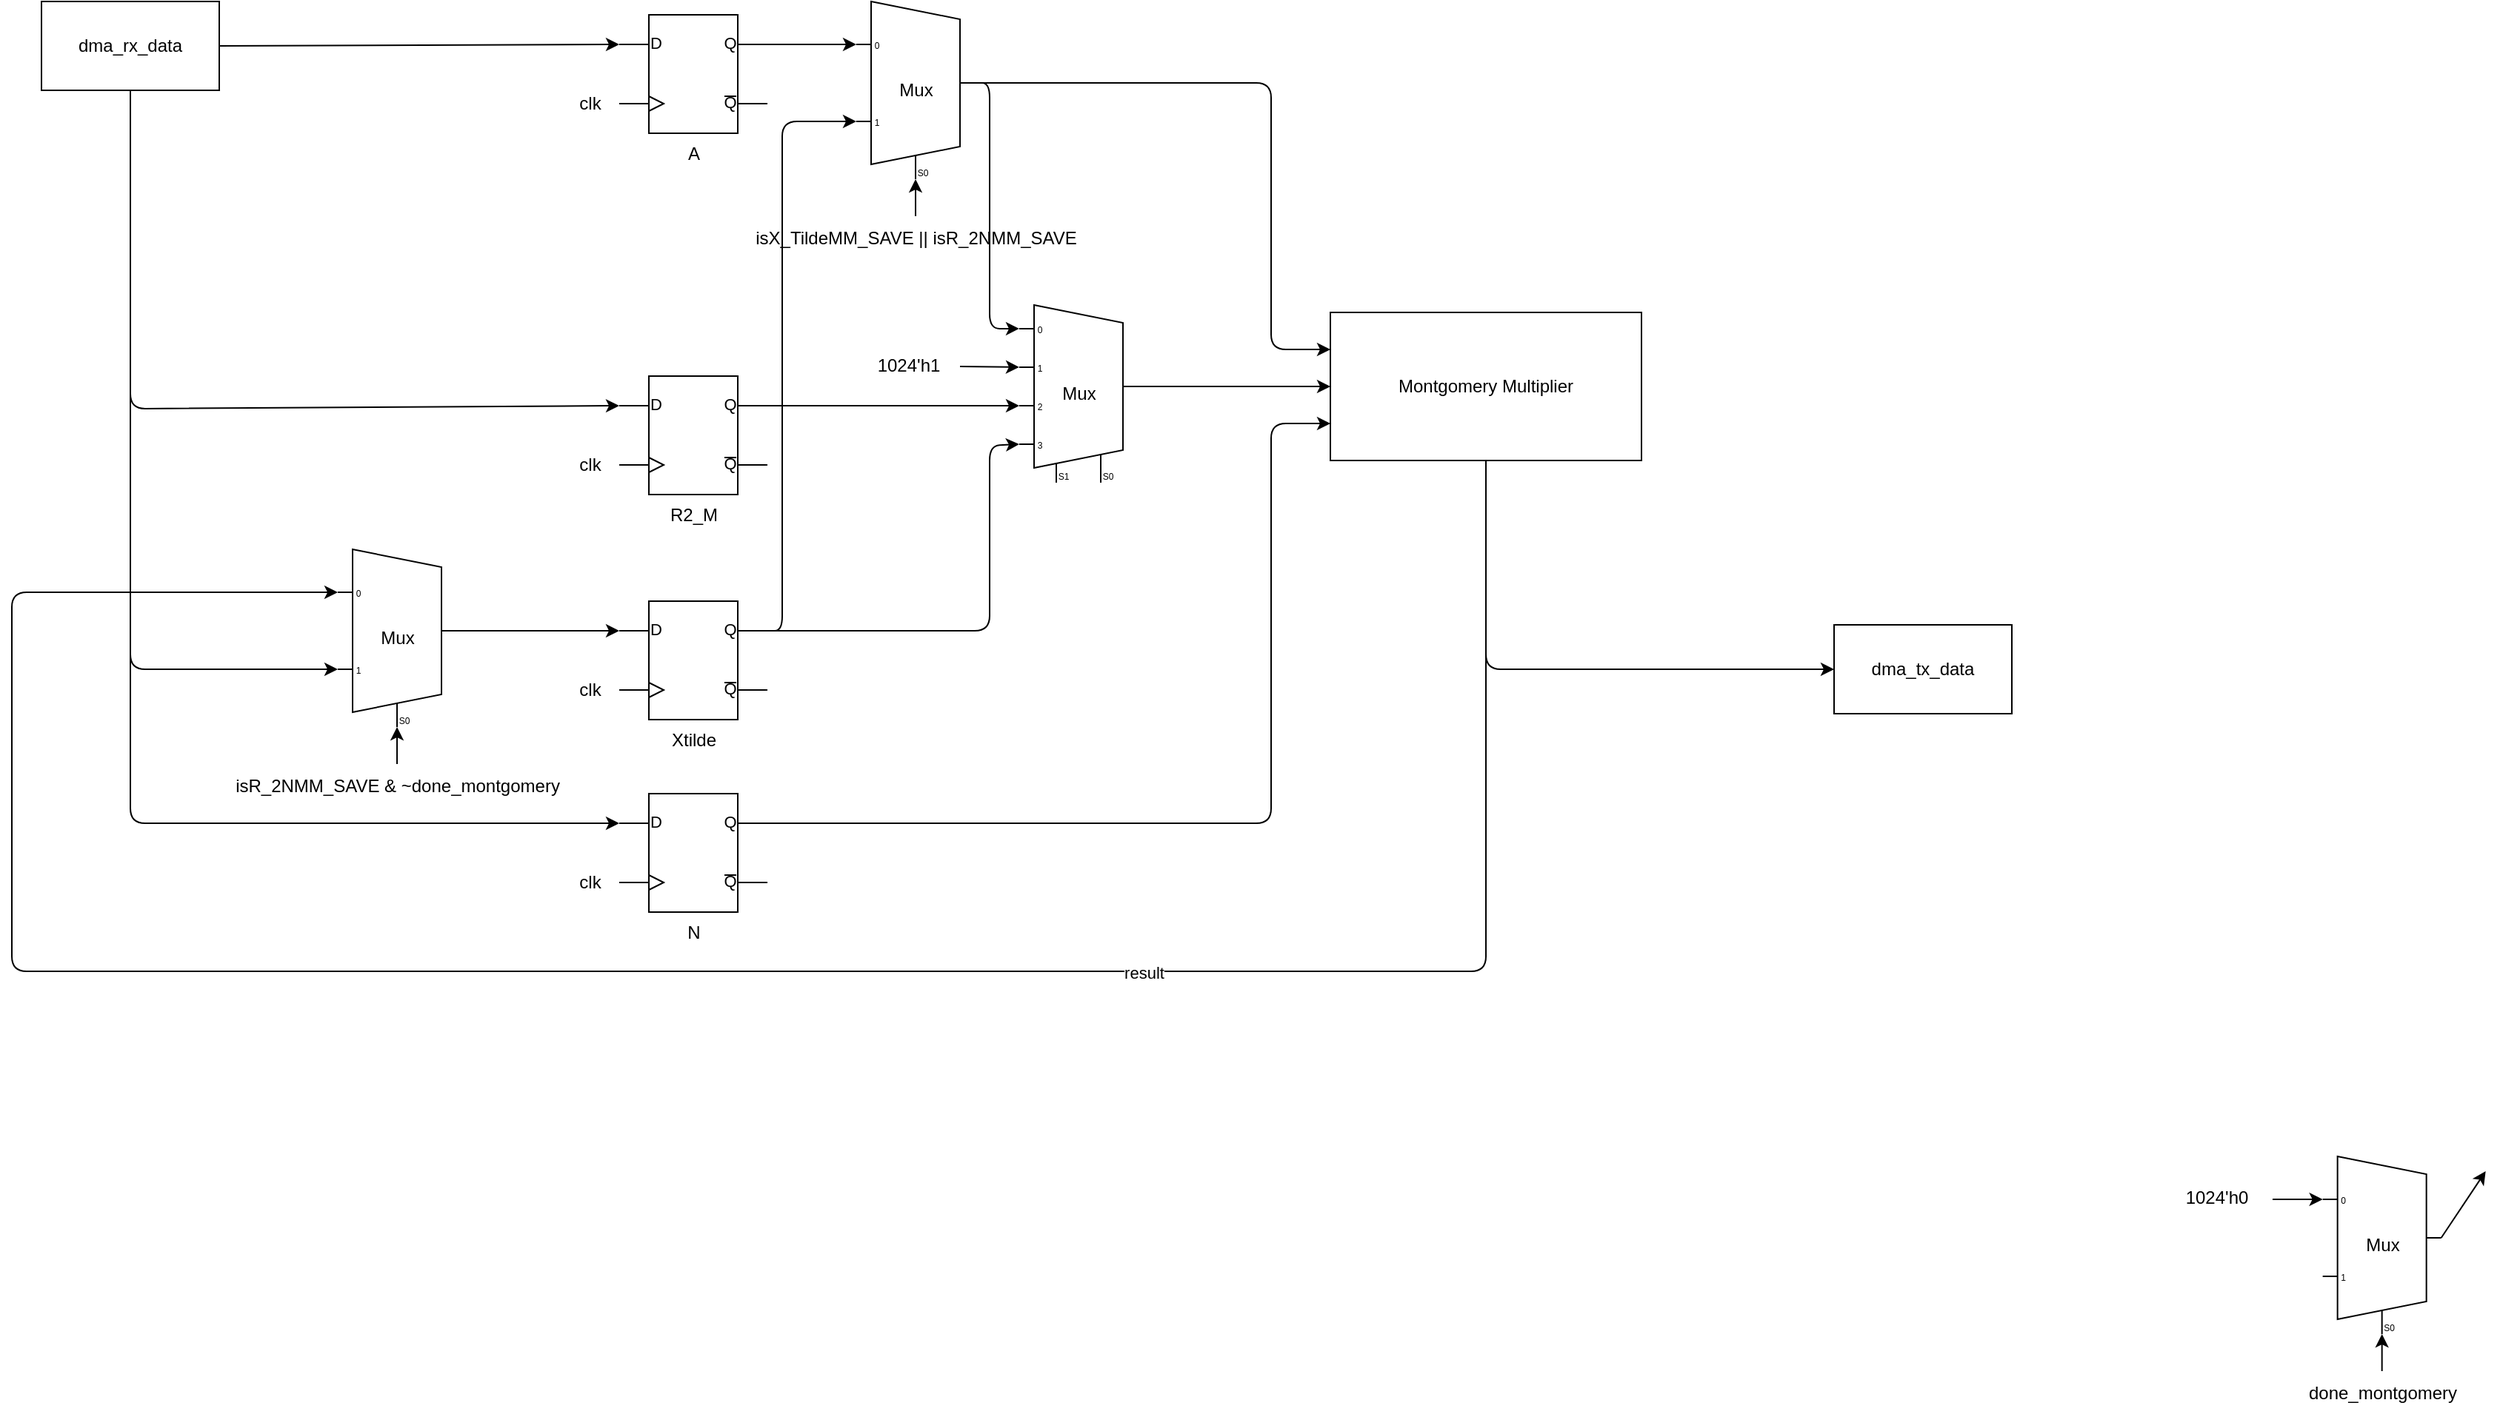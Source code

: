 <mxfile>
    <diagram id="f8PEtp2ch-t4LAg1M998" name="Page-1">
        <mxGraphModel dx="2520" dy="719" grid="1" gridSize="10" guides="1" tooltips="1" connect="1" arrows="1" fold="1" page="1" pageScale="1" pageWidth="850" pageHeight="1100" math="0" shadow="0">
            <root>
                <mxCell id="0"/>
                <mxCell id="1" parent="0"/>
                <mxCell id="36" style="edgeStyle=none;html=1;exitX=1;exitY=0.25;exitDx=0;exitDy=0;exitPerimeter=0;entryX=0;entryY=0.217;entryDx=0;entryDy=3;entryPerimeter=0;" parent="1" source="3" target="34" edge="1">
                    <mxGeometry relative="1" as="geometry"/>
                </mxCell>
                <mxCell id="3" value="A" style="verticalLabelPosition=bottom;shadow=0;dashed=0;align=center;html=1;verticalAlign=top;shape=mxgraph.electrical.logic_gates.d_type_flip-flop;" parent="1" vertex="1">
                    <mxGeometry x="-410" y="19" width="100" height="80" as="geometry"/>
                </mxCell>
                <mxCell id="4" value="clk" style="text;html=1;align=center;verticalAlign=middle;resizable=0;points=[];autosize=1;strokeColor=none;fillColor=none;" parent="1" vertex="1">
                    <mxGeometry x="-450" y="64" width="40" height="30" as="geometry"/>
                </mxCell>
                <mxCell id="35" style="edgeStyle=none;html=1;exitX=1;exitY=0.25;exitDx=0;exitDy=0;exitPerimeter=0;entryX=0;entryY=0.65;entryDx=0;entryDy=3;entryPerimeter=0;" parent="1" source="5" target="34" edge="1">
                    <mxGeometry relative="1" as="geometry">
                        <Array as="points">
                            <mxPoint x="-300" y="435"/>
                            <mxPoint x="-300" y="91"/>
                        </Array>
                    </mxGeometry>
                </mxCell>
                <mxCell id="45" style="edgeStyle=none;html=1;exitX=1;exitY=0.25;exitDx=0;exitDy=0;exitPerimeter=0;entryX=0;entryY=0.758;entryDx=0;entryDy=3;entryPerimeter=0;" parent="1" source="5" target="40" edge="1">
                    <mxGeometry relative="1" as="geometry">
                        <Array as="points">
                            <mxPoint x="-160" y="435"/>
                            <mxPoint x="-160" y="310"/>
                        </Array>
                    </mxGeometry>
                </mxCell>
                <mxCell id="5" value="Xtilde" style="verticalLabelPosition=bottom;shadow=0;dashed=0;align=center;html=1;verticalAlign=top;shape=mxgraph.electrical.logic_gates.d_type_flip-flop;" parent="1" vertex="1">
                    <mxGeometry x="-410" y="415" width="100" height="80" as="geometry"/>
                </mxCell>
                <mxCell id="6" value="clk" style="text;html=1;align=center;verticalAlign=middle;resizable=0;points=[];autosize=1;strokeColor=none;fillColor=none;" parent="1" vertex="1">
                    <mxGeometry x="-450" y="460" width="40" height="30" as="geometry"/>
                </mxCell>
                <mxCell id="44" style="edgeStyle=none;html=1;exitX=1;exitY=0.25;exitDx=0;exitDy=0;exitPerimeter=0;entryX=0;entryY=0.542;entryDx=0;entryDy=3;entryPerimeter=0;" parent="1" source="11" target="40" edge="1">
                    <mxGeometry relative="1" as="geometry"/>
                </mxCell>
                <mxCell id="11" value="R2_M" style="verticalLabelPosition=bottom;shadow=0;dashed=0;align=center;html=1;verticalAlign=top;shape=mxgraph.electrical.logic_gates.d_type_flip-flop;" parent="1" vertex="1">
                    <mxGeometry x="-410" y="263" width="100" height="80" as="geometry"/>
                </mxCell>
                <mxCell id="12" value="clk" style="text;html=1;align=center;verticalAlign=middle;resizable=0;points=[];autosize=1;strokeColor=none;fillColor=none;" parent="1" vertex="1">
                    <mxGeometry x="-450" y="308" width="40" height="30" as="geometry"/>
                </mxCell>
                <mxCell id="23" style="edgeStyle=none;html=1;exitX=1;exitY=0.25;exitDx=0;exitDy=0;exitPerimeter=0;entryX=0;entryY=0.75;entryDx=0;entryDy=0;" parent="1" source="13" target="15" edge="1">
                    <mxGeometry relative="1" as="geometry">
                        <Array as="points">
                            <mxPoint x="30" y="565"/>
                            <mxPoint x="30" y="295"/>
                        </Array>
                    </mxGeometry>
                </mxCell>
                <mxCell id="13" value="N" style="verticalLabelPosition=bottom;shadow=0;dashed=0;align=center;html=1;verticalAlign=top;shape=mxgraph.electrical.logic_gates.d_type_flip-flop;" parent="1" vertex="1">
                    <mxGeometry x="-410" y="545" width="100" height="80" as="geometry"/>
                </mxCell>
                <mxCell id="14" value="clk" style="text;html=1;align=center;verticalAlign=middle;resizable=0;points=[];autosize=1;strokeColor=none;fillColor=none;" parent="1" vertex="1">
                    <mxGeometry x="-450" y="590" width="40" height="30" as="geometry"/>
                </mxCell>
                <mxCell id="25" style="edgeStyle=none;html=1;entryX=0;entryY=0.217;entryDx=0;entryDy=3;entryPerimeter=0;" parent="1" source="15" target="27" edge="1">
                    <mxGeometry relative="1" as="geometry">
                        <mxPoint x="150" y="275" as="targetPoint"/>
                        <Array as="points">
                            <mxPoint x="175" y="665"/>
                            <mxPoint x="-820" y="665"/>
                            <mxPoint x="-820" y="409"/>
                        </Array>
                    </mxGeometry>
                </mxCell>
                <mxCell id="26" value="result" style="edgeLabel;html=1;align=center;verticalAlign=middle;resizable=0;points=[];" parent="25" vertex="1" connectable="0">
                    <mxGeometry x="-0.365" y="1" relative="1" as="geometry">
                        <mxPoint as="offset"/>
                    </mxGeometry>
                </mxCell>
                <mxCell id="55" style="edgeStyle=none;html=1;entryX=0;entryY=0.5;entryDx=0;entryDy=0;" parent="1" source="15" target="51" edge="1">
                    <mxGeometry relative="1" as="geometry">
                        <Array as="points">
                            <mxPoint x="175" y="461"/>
                        </Array>
                    </mxGeometry>
                </mxCell>
                <mxCell id="15" value="Montgomery Multiplier" style="whiteSpace=wrap;html=1;" parent="1" vertex="1">
                    <mxGeometry x="70" y="220" width="210" height="100" as="geometry"/>
                </mxCell>
                <mxCell id="19" style="edgeStyle=none;html=1;entryX=0;entryY=0.25;entryDx=0;entryDy=0;entryPerimeter=0;exitX=0.5;exitY=1;exitDx=0;exitDy=0;" parent="1" source="50" target="13" edge="1">
                    <mxGeometry relative="1" as="geometry">
                        <mxPoint x="-625" y="350" as="targetPoint"/>
                        <mxPoint x="-735.141" y="49" as="sourcePoint"/>
                        <Array as="points">
                            <mxPoint x="-740" y="565"/>
                        </Array>
                    </mxGeometry>
                </mxCell>
                <mxCell id="24" style="edgeStyle=none;html=1;entryX=0;entryY=0.25;entryDx=0;entryDy=0;entryPerimeter=0;exitX=0.5;exitY=1;exitDx=0;exitDy=0;" parent="1" source="50" target="11" edge="1">
                    <mxGeometry relative="1" as="geometry">
                        <mxPoint x="-735.63" y="51.4" as="sourcePoint"/>
                        <mxPoint x="-470" y="235" as="targetPoint"/>
                        <Array as="points">
                            <mxPoint x="-740" y="285"/>
                        </Array>
                    </mxGeometry>
                </mxCell>
                <mxCell id="30" style="edgeStyle=none;html=1;entryX=0;entryY=0.65;entryDx=0;entryDy=3;entryPerimeter=0;exitX=0.5;exitY=1;exitDx=0;exitDy=0;" parent="1" source="50" target="27" edge="1">
                    <mxGeometry relative="1" as="geometry">
                        <mxPoint x="-735.174" y="49" as="sourcePoint"/>
                        <Array as="points">
                            <mxPoint x="-740" y="461"/>
                        </Array>
                    </mxGeometry>
                </mxCell>
                <mxCell id="33" style="edgeStyle=none;html=1;entryX=0;entryY=0.25;entryDx=0;entryDy=0;entryPerimeter=0;exitX=1;exitY=0.5;exitDx=0;exitDy=0;" parent="1" source="50" target="3" edge="1">
                    <mxGeometry relative="1" as="geometry">
                        <mxPoint x="-690" y="34.692" as="sourcePoint"/>
                    </mxGeometry>
                </mxCell>
                <mxCell id="20" value="" style="edgeStyle=none;orthogonalLoop=1;jettySize=auto;html=1;exitX=1;exitY=0.5;exitDx=0;exitDy=-5;exitPerimeter=0;" parent="1" source="52" edge="1">
                    <mxGeometry width="100" relative="1" as="geometry">
                        <mxPoint x="849.83" y="850" as="sourcePoint"/>
                        <mxPoint x="849.83" y="800" as="targetPoint"/>
                        <Array as="points"/>
                    </mxGeometry>
                </mxCell>
                <mxCell id="29" style="edgeStyle=none;html=1;exitX=1;exitY=0.5;exitDx=0;exitDy=-5;exitPerimeter=0;entryX=0;entryY=0.25;entryDx=0;entryDy=0;entryPerimeter=0;" parent="1" source="27" target="5" edge="1">
                    <mxGeometry relative="1" as="geometry"/>
                </mxCell>
                <mxCell id="27" value="Mux" style="shadow=0;dashed=0;align=center;html=1;strokeWidth=1;shape=mxgraph.electrical.abstract.mux2;" parent="1" vertex="1">
                    <mxGeometry x="-600" y="380" width="80" height="120" as="geometry"/>
                </mxCell>
                <mxCell id="49" style="edgeStyle=none;html=1;entryX=0.375;entryY=1;entryDx=10;entryDy=0;entryPerimeter=0;" parent="1" source="31" target="27" edge="1">
                    <mxGeometry relative="1" as="geometry"/>
                </mxCell>
                <mxCell id="31" value="isR_2NMM_SAVE &amp;amp; ~done_montgomery" style="text;html=1;align=center;verticalAlign=middle;resizable=0;points=[];autosize=1;strokeColor=none;fillColor=none;" parent="1" vertex="1">
                    <mxGeometry x="-680" y="525" width="240" height="30" as="geometry"/>
                </mxCell>
                <mxCell id="39" style="edgeStyle=none;html=1;exitX=1;exitY=0.5;exitDx=0;exitDy=-5;exitPerimeter=0;entryX=0;entryY=0.25;entryDx=0;entryDy=0;" parent="1" source="34" target="15" edge="1">
                    <mxGeometry relative="1" as="geometry">
                        <Array as="points">
                            <mxPoint x="30" y="65"/>
                            <mxPoint x="30" y="245"/>
                        </Array>
                    </mxGeometry>
                </mxCell>
                <mxCell id="41" style="edgeStyle=none;html=1;entryX=0;entryY=0.108;entryDx=0;entryDy=3;entryPerimeter=0;exitX=1;exitY=0.5;exitDx=0;exitDy=-5;exitPerimeter=0;" parent="1" source="34" target="40" edge="1">
                    <mxGeometry relative="1" as="geometry">
                        <mxPoint x="-200" y="65" as="sourcePoint"/>
                        <Array as="points">
                            <mxPoint x="-160" y="65"/>
                            <mxPoint x="-160" y="231"/>
                        </Array>
                    </mxGeometry>
                </mxCell>
                <mxCell id="34" value="Mux" style="shadow=0;dashed=0;align=center;html=1;strokeWidth=1;shape=mxgraph.electrical.abstract.mux2;" parent="1" vertex="1">
                    <mxGeometry x="-250" y="10" width="80" height="120" as="geometry"/>
                </mxCell>
                <mxCell id="38" style="edgeStyle=none;html=1;entryX=0.375;entryY=1;entryDx=10;entryDy=0;entryPerimeter=0;" parent="1" source="37" target="34" edge="1">
                    <mxGeometry relative="1" as="geometry"/>
                </mxCell>
                <mxCell id="37" value="isX_TildeMM_SAVE || isR_2NMM_SAVE" style="text;html=1;align=center;verticalAlign=middle;resizable=0;points=[];autosize=1;strokeColor=none;fillColor=none;" parent="1" vertex="1">
                    <mxGeometry x="-330" y="155" width="240" height="30" as="geometry"/>
                </mxCell>
                <mxCell id="46" style="edgeStyle=none;html=1;exitX=1;exitY=0.5;exitDx=0;exitDy=-5;exitPerimeter=0;entryX=0;entryY=0.5;entryDx=0;entryDy=0;" parent="1" source="40" target="15" edge="1">
                    <mxGeometry relative="1" as="geometry"/>
                </mxCell>
                <mxCell id="40" value="Mux" style="shadow=0;dashed=0;align=center;html=1;strokeWidth=1;shape=mxgraph.electrical.abstract.mux2;selectorPins=2;" parent="1" vertex="1">
                    <mxGeometry x="-140" y="215" width="80" height="120" as="geometry"/>
                </mxCell>
                <mxCell id="43" style="edgeStyle=none;html=1;entryX=0;entryY=0.325;entryDx=0;entryDy=3;entryPerimeter=0;" parent="1" source="42" target="40" edge="1">
                    <mxGeometry relative="1" as="geometry"/>
                </mxCell>
                <mxCell id="42" value="1024'h1" style="text;html=1;align=center;verticalAlign=middle;resizable=0;points=[];autosize=1;strokeColor=none;fillColor=none;" parent="1" vertex="1">
                    <mxGeometry x="-250" y="241" width="70" height="30" as="geometry"/>
                </mxCell>
                <mxCell id="50" value="dma_rx_data" style="whiteSpace=wrap;html=1;" parent="1" vertex="1">
                    <mxGeometry x="-800" y="10" width="120" height="60" as="geometry"/>
                </mxCell>
                <mxCell id="51" value="dma_tx_data" style="whiteSpace=wrap;html=1;" parent="1" vertex="1">
                    <mxGeometry x="410" y="431" width="120" height="60" as="geometry"/>
                </mxCell>
                <mxCell id="52" value="Mux" style="shadow=0;dashed=0;align=center;html=1;strokeWidth=1;shape=mxgraph.electrical.abstract.mux2;" parent="1" vertex="1">
                    <mxGeometry x="739.83" y="790" width="80" height="120" as="geometry"/>
                </mxCell>
                <mxCell id="54" style="edgeStyle=none;html=1;entryX=0.375;entryY=1;entryDx=10;entryDy=0;entryPerimeter=0;" parent="1" source="53" target="52" edge="1">
                    <mxGeometry relative="1" as="geometry"/>
                </mxCell>
                <mxCell id="53" value="done_montgomery" style="text;html=1;align=center;verticalAlign=middle;resizable=0;points=[];autosize=1;strokeColor=none;fillColor=none;" parent="1" vertex="1">
                    <mxGeometry x="719.83" y="935" width="120" height="30" as="geometry"/>
                </mxCell>
                <mxCell id="57" style="edgeStyle=none;html=1;entryX=0;entryY=0.217;entryDx=0;entryDy=3;entryPerimeter=0;exitX=1.043;exitY=0.533;exitDx=0;exitDy=0;exitPerimeter=0;" parent="1" source="56" target="52" edge="1">
                    <mxGeometry relative="1" as="geometry">
                        <mxPoint x="703" y="819" as="sourcePoint"/>
                    </mxGeometry>
                </mxCell>
                <mxCell id="56" value="1024'h0" style="text;html=1;align=center;verticalAlign=middle;resizable=0;points=[];autosize=1;strokeColor=none;fillColor=none;" parent="1" vertex="1">
                    <mxGeometry x="633" y="803" width="70" height="30" as="geometry"/>
                </mxCell>
            </root>
        </mxGraphModel>
    </diagram>
</mxfile>
